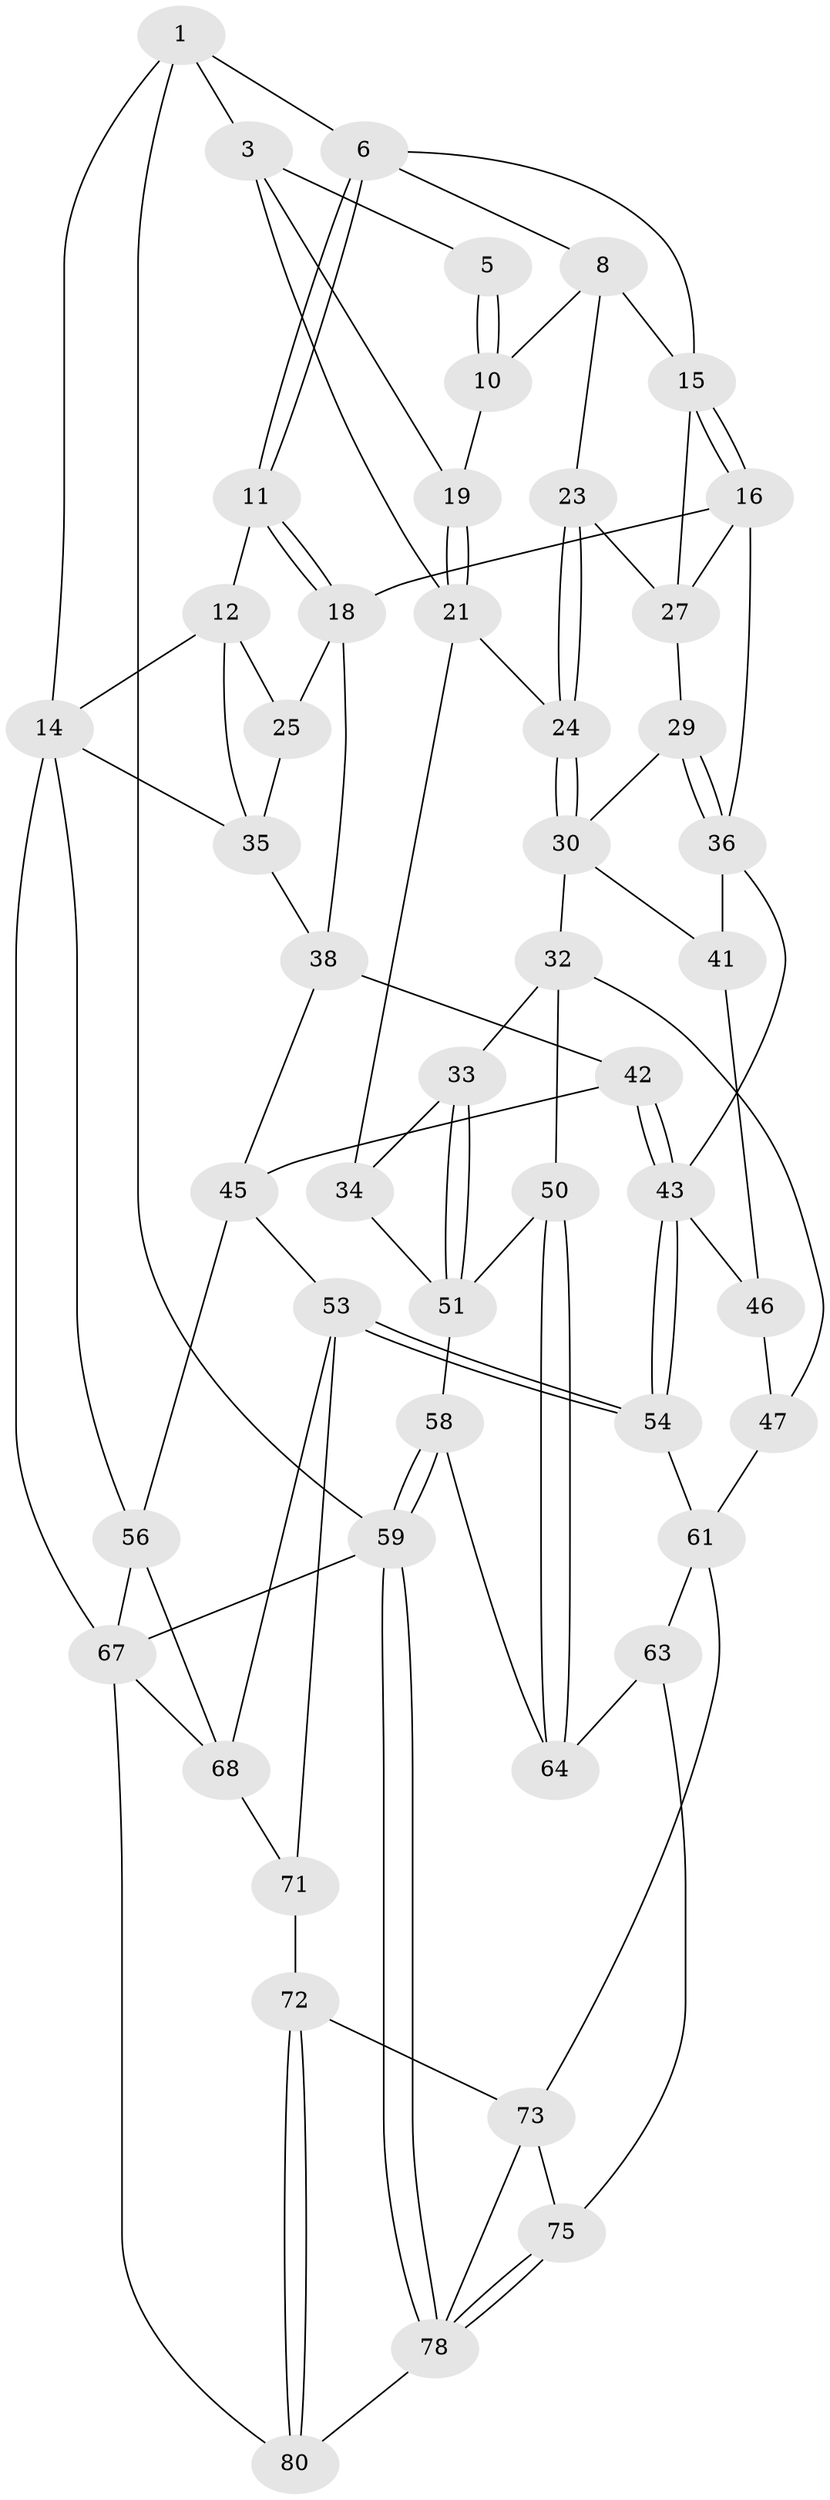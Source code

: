 // Generated by graph-tools (version 1.1) at 2025/24/03/03/25 07:24:39]
// undirected, 50 vertices, 106 edges
graph export_dot {
graph [start="1"]
  node [color=gray90,style=filled];
  1 [pos="+0.20410046027734444+0",super="+2"];
  3 [pos="+0+0.11862591663482278",super="+4"];
  5 [pos="+0.17256972453920238+0"];
  6 [pos="+0.265981829790581+0",super="+7"];
  8 [pos="+0.19703691917613186+0.07984517421405853",super="+9"];
  10 [pos="+0.14649706226174425+0.0884327095878129"];
  11 [pos="+0.616718908614401+0"];
  12 [pos="+0.8563070294985013+0",super="+13"];
  14 [pos="+1+0",super="+55"];
  15 [pos="+0.3158376389325861+0.04653336577283225",super="+20"];
  16 [pos="+0.4627015237987334+0.23177839938360675",super="+17"];
  18 [pos="+0.4808628888864444+0.2356571994162888",super="+26"];
  19 [pos="+0.09442487472472828+0.07960232854850176"];
  21 [pos="+0.05321625834704954+0.22676013432621522",super="+22"];
  23 [pos="+0.17439844579751348+0.1830392758621934"];
  24 [pos="+0.11307695027450274+0.22533913713739054"];
  25 [pos="+0.7570722176202773+0.20736780027722956"];
  27 [pos="+0.20931435783674324+0.1824642556472826",super="+28"];
  29 [pos="+0.22338712998567334+0.33504692499579"];
  30 [pos="+0.19638576069429714+0.34180227895812015",super="+31"];
  32 [pos="+0.1360708551133008+0.43639108314369757",super="+48"];
  33 [pos="+0.07247847377793057+0.433512149032078"];
  34 [pos="+0+0.3330187451416957"];
  35 [pos="+0.846725267066117+0.2759666885288519",super="+37"];
  36 [pos="+0.36271944975911363+0.43366550985548874",super="+40"];
  38 [pos="+0.744387435466924+0.4429104048522185",super="+39"];
  41 [pos="+0.18955639617433998+0.4431289773191026"];
  42 [pos="+0.5706396626675532+0.41820195092962525"];
  43 [pos="+0.48687207836404567+0.5533252983521961",super="+44"];
  45 [pos="+0.6541393398688679+0.5070568392461641",super="+52"];
  46 [pos="+0.21622564087916785+0.49521653782186115",super="+49"];
  47 [pos="+0.21982786521441253+0.5567959364134841",super="+60"];
  50 [pos="+0.09370171952147362+0.6334877878143639"];
  51 [pos="+0.08713416065961939+0.6334700833669347",super="+57"];
  53 [pos="+0.603676267576709+0.6930262958332563",super="+69"];
  54 [pos="+0.512975891809853+0.6214344943863761"];
  56 [pos="+1+0.4862549775283561",super="+66"];
  58 [pos="+0+1"];
  59 [pos="+0+1"];
  61 [pos="+0.2881324118146094+0.6887786192556606",super="+62"];
  63 [pos="+0.22566239351333184+0.699384488121317",super="+70"];
  64 [pos="+0.20663630639376362+0.6958295224972196",super="+65"];
  67 [pos="+1+1",super="+76"];
  68 [pos="+0.7937200132683677+0.7852596916696266",super="+77"];
  71 [pos="+0.539447386975909+0.8592184226857126"];
  72 [pos="+0.514528872007669+0.8843786809965946"];
  73 [pos="+0.34317961299692185+0.8242695260060401",super="+74"];
  75 [pos="+0.2347699184063908+0.876207630291376"];
  78 [pos="+0.023410190919059333+1",super="+79"];
  80 [pos="+0.5032315519369838+1"];
  1 -- 6;
  1 -- 3;
  1 -- 59;
  1 -- 14;
  3 -- 21;
  3 -- 19;
  3 -- 5;
  5 -- 10;
  5 -- 10;
  6 -- 11;
  6 -- 11;
  6 -- 8;
  6 -- 15;
  8 -- 10;
  8 -- 23;
  8 -- 15;
  10 -- 19;
  11 -- 12;
  11 -- 18;
  11 -- 18;
  12 -- 25;
  12 -- 35;
  12 -- 14;
  14 -- 67;
  14 -- 56;
  14 -- 35;
  15 -- 16;
  15 -- 16;
  15 -- 27;
  16 -- 18;
  16 -- 36;
  16 -- 27;
  18 -- 25;
  18 -- 38;
  19 -- 21;
  19 -- 21;
  21 -- 24;
  21 -- 34;
  23 -- 24;
  23 -- 24;
  23 -- 27;
  24 -- 30;
  24 -- 30;
  25 -- 35;
  27 -- 29;
  29 -- 30;
  29 -- 36;
  29 -- 36;
  30 -- 32;
  30 -- 41;
  32 -- 33;
  32 -- 50;
  32 -- 47;
  33 -- 34;
  33 -- 51;
  33 -- 51;
  34 -- 51;
  35 -- 38;
  36 -- 41;
  36 -- 43;
  38 -- 45;
  38 -- 42;
  41 -- 46;
  42 -- 43;
  42 -- 43;
  42 -- 45;
  43 -- 54;
  43 -- 54;
  43 -- 46;
  45 -- 56;
  45 -- 53;
  46 -- 47 [weight=2];
  47 -- 61;
  50 -- 51;
  50 -- 64;
  50 -- 64;
  51 -- 58;
  53 -- 54;
  53 -- 54;
  53 -- 68;
  53 -- 71;
  54 -- 61;
  56 -- 67;
  56 -- 68;
  58 -- 59;
  58 -- 59;
  58 -- 64;
  59 -- 78;
  59 -- 78;
  59 -- 67;
  61 -- 73;
  61 -- 63;
  63 -- 64 [weight=2];
  63 -- 75;
  67 -- 80;
  67 -- 68;
  68 -- 71;
  71 -- 72;
  72 -- 73;
  72 -- 80;
  72 -- 80;
  73 -- 78;
  73 -- 75;
  75 -- 78;
  75 -- 78;
  78 -- 80;
}
